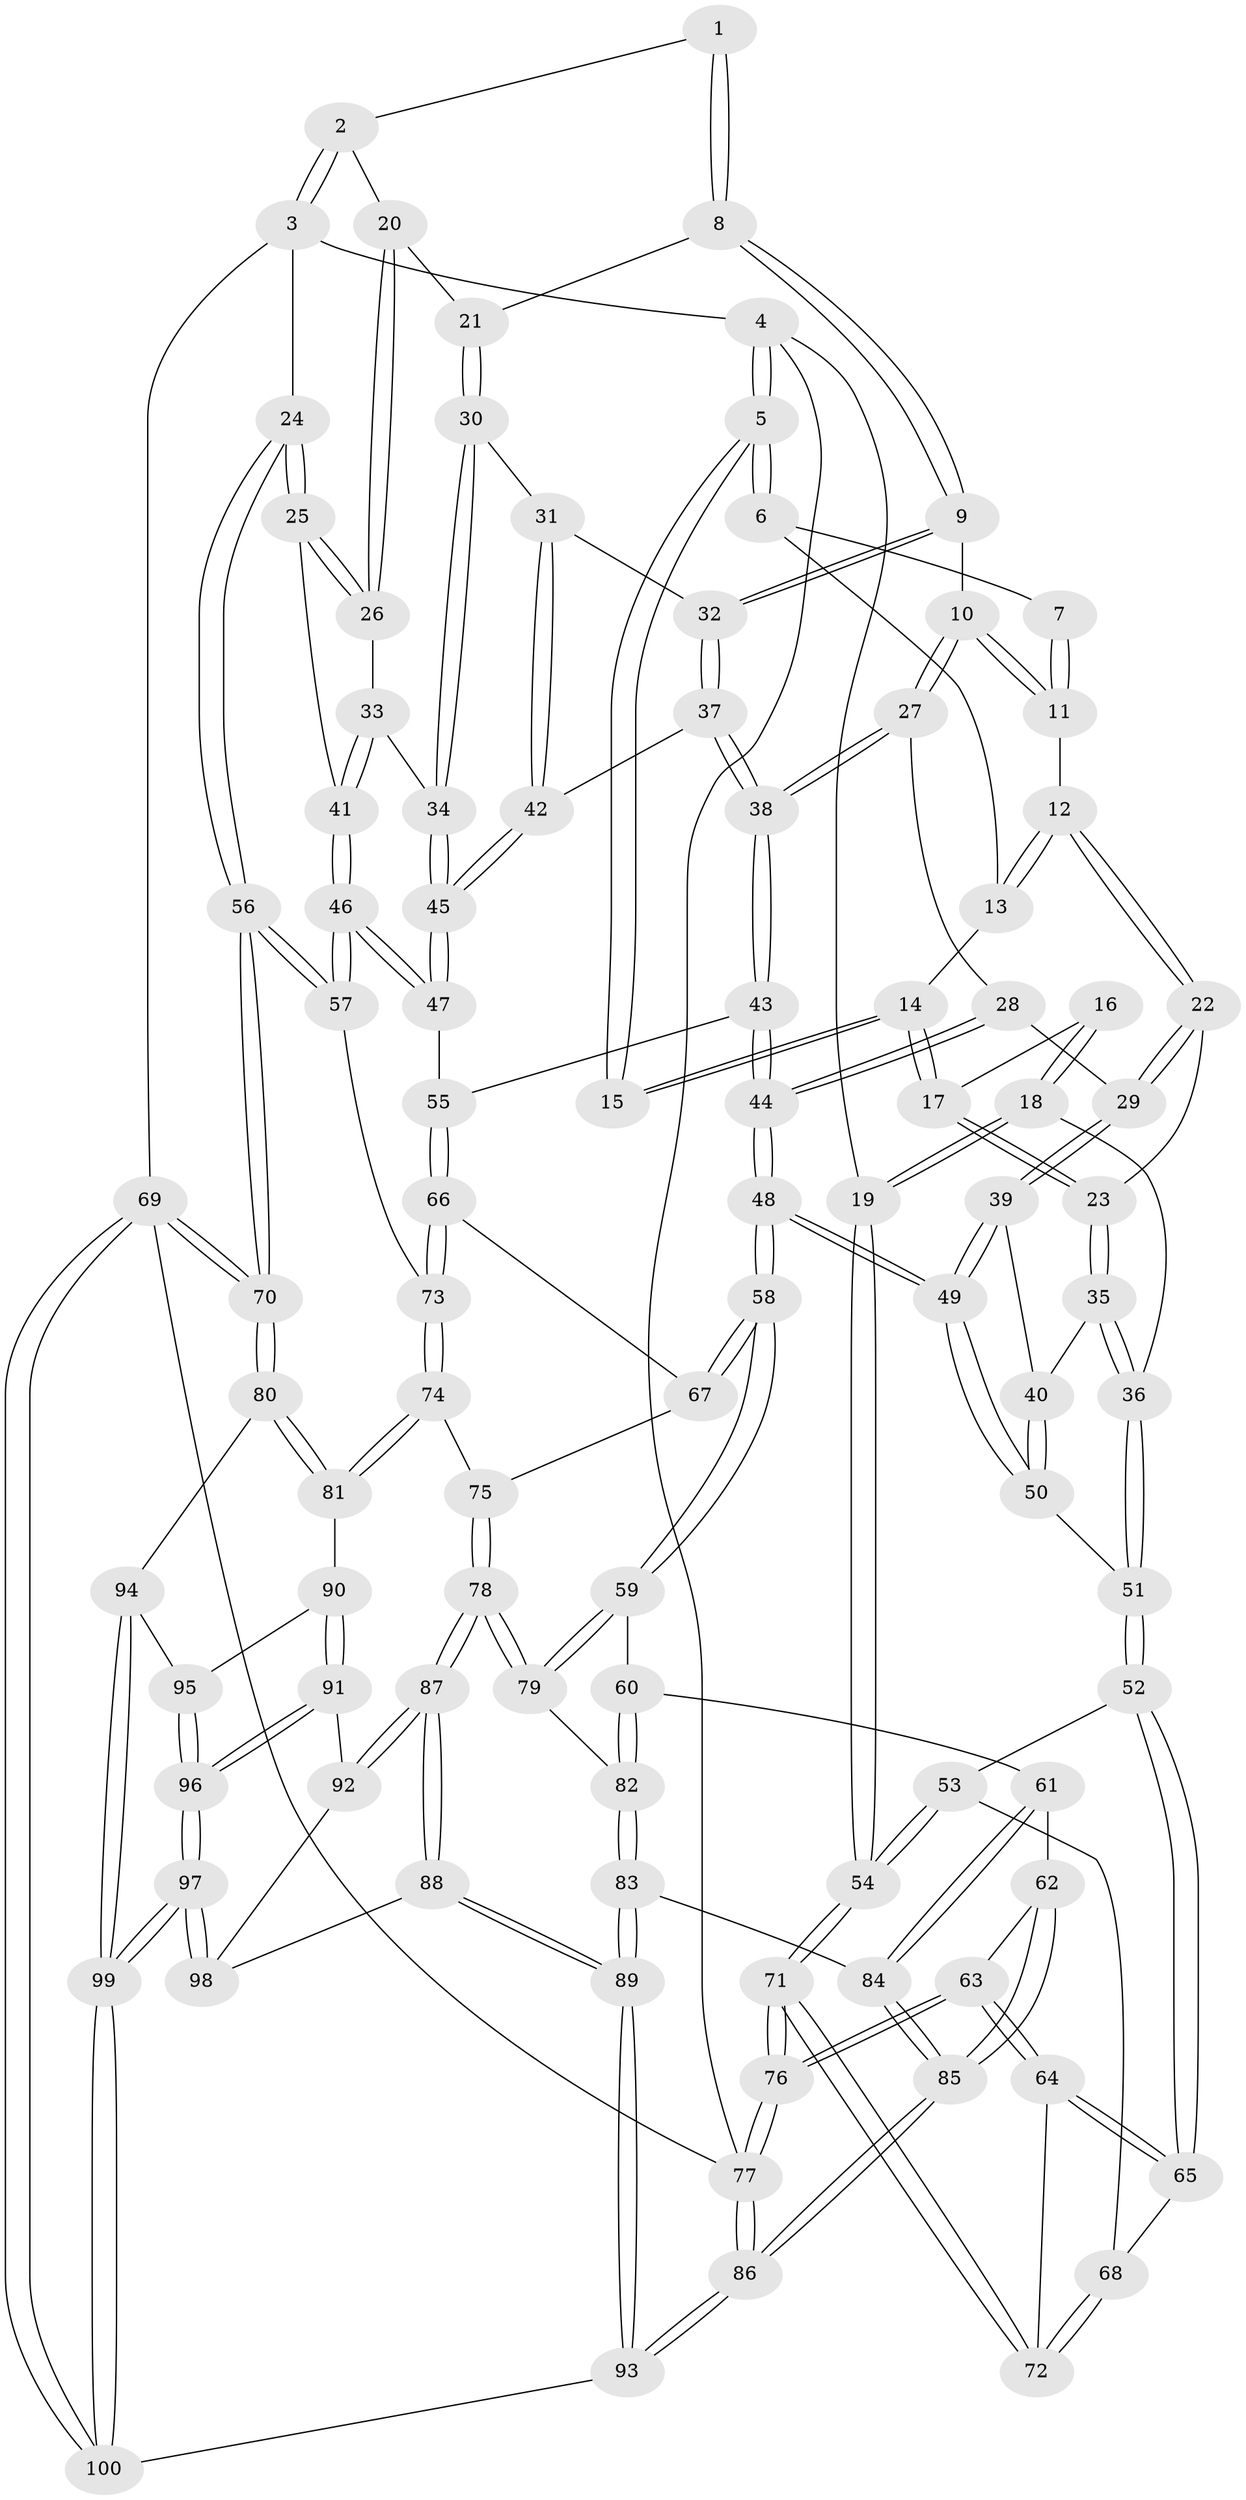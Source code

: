 // coarse degree distribution, {4: 0.32857142857142857, 9: 0.014285714285714285, 5: 0.38571428571428573, 6: 0.24285714285714285, 3: 0.02857142857142857}
// Generated by graph-tools (version 1.1) at 2025/21/03/04/25 18:21:05]
// undirected, 100 vertices, 247 edges
graph export_dot {
graph [start="1"]
  node [color=gray90,style=filled];
  1 [pos="+0.7519519389933581+0"];
  2 [pos="+1+0"];
  3 [pos="+1+0"];
  4 [pos="+0+0"];
  5 [pos="+0+0"];
  6 [pos="+0.21955081488658545+0"];
  7 [pos="+0.5414324583981179+0"];
  8 [pos="+0.6786614377391911+0.08982761070317428"];
  9 [pos="+0.6351532219958451+0.12253637772280679"];
  10 [pos="+0.5857118095322739+0.13588854574759"];
  11 [pos="+0.5184093660606093+0.07339863273071225"];
  12 [pos="+0.32842082045057186+0.06392919200552291"];
  13 [pos="+0.25806990536844365+0"];
  14 [pos="+0.14031909797905184+0.14333987245914254"];
  15 [pos="+0.06405168993960582+0.10467219774914562"];
  16 [pos="+0.06954424451778557+0.142194297683738"];
  17 [pos="+0.13868094339983292+0.1695235530700317"];
  18 [pos="+0.019910758665121216+0.27204512538369885"];
  19 [pos="+0+0.30666073095574375"];
  20 [pos="+0.8493053389318296+0.13288782494481904"];
  21 [pos="+0.7613979574160366+0.1437660450158633"];
  22 [pos="+0.3324714660698671+0.12036955570694656"];
  23 [pos="+0.13943914178484573+0.18491081462335343"];
  24 [pos="+1+0.006327945474350408"];
  25 [pos="+0.964846120594698+0.20494050720464674"];
  26 [pos="+0.8905678469509293+0.18768859102814525"];
  27 [pos="+0.5296935109336751+0.21285074203961385"];
  28 [pos="+0.40493788998228364+0.20559505600104433"];
  29 [pos="+0.34735678559154537+0.1947236440544488"];
  30 [pos="+0.7726958874895298+0.2503606564655639"];
  31 [pos="+0.7524848630970337+0.25473745118433766"];
  32 [pos="+0.6761736080914434+0.24275474216818865"];
  33 [pos="+0.8550638761583923+0.2335943554502463"];
  34 [pos="+0.7830320479895733+0.25906442270019214"];
  35 [pos="+0.12373099590096265+0.2599510910806961"];
  36 [pos="+0.11846982116299665+0.26542641995274985"];
  37 [pos="+0.6202103406014887+0.3506719203767813"];
  38 [pos="+0.5738676604132144+0.369083556232271"];
  39 [pos="+0.3447538229076855+0.19963646893113482"];
  40 [pos="+0.2886529147389737+0.22679524654461417"];
  41 [pos="+0.9190244535334626+0.3672614588628221"];
  42 [pos="+0.6703169306633551+0.35166856163040217"];
  43 [pos="+0.5428077534317131+0.42519603105231996"];
  44 [pos="+0.5200469805480167+0.44083780071564777"];
  45 [pos="+0.8179562257406814+0.3948475212841719"];
  46 [pos="+0.9123495707465306+0.48115855101533456"];
  47 [pos="+0.8883499979033167+0.46725062556319885"];
  48 [pos="+0.44846518898191695+0.49907158649031197"];
  49 [pos="+0.368276621858355+0.4250478376185054"];
  50 [pos="+0.21351355341108055+0.40503256937751686"];
  51 [pos="+0.20103190361921336+0.40619694106085585"];
  52 [pos="+0.1434331668809713+0.480440408287969"];
  53 [pos="+0.10059340637403523+0.47541601746490436"];
  54 [pos="+0+0.42667202556947914"];
  55 [pos="+0.6512395372770803+0.4774744034110072"];
  56 [pos="+1+0.5522923581088913"];
  57 [pos="+0.9518080746429736+0.5293114050492441"];
  58 [pos="+0.43886749934354236+0.5802523176789539"];
  59 [pos="+0.43505620104256565+0.588663183231993"];
  60 [pos="+0.3515979874910743+0.6380235208200289"];
  61 [pos="+0.34120056648362+0.6436192990059016"];
  62 [pos="+0.26120443440299046+0.6698710223293327"];
  63 [pos="+0.25125919266160457+0.6668536433674739"];
  64 [pos="+0.19816889481387076+0.593954688084503"];
  65 [pos="+0.16586479782516186+0.5463372399352938"];
  66 [pos="+0.6916018595262545+0.5961695905822761"];
  67 [pos="+0.6472726414228915+0.6132704447274638"];
  68 [pos="+0.05158530677672726+0.6033672233290044"];
  69 [pos="+1+1"];
  70 [pos="+1+0.9339051892814049"];
  71 [pos="+0+0.7759778746544991"];
  72 [pos="+0.01390856777698791+0.6287450707652023"];
  73 [pos="+0.8558595730509599+0.6210979052130519"];
  74 [pos="+0.8048197792603099+0.7407207762082679"];
  75 [pos="+0.6557292304271072+0.7127239245779302"];
  76 [pos="+0+0.837816203819764"];
  77 [pos="+0+1"];
  78 [pos="+0.5437129606712415+0.7653039053056733"];
  79 [pos="+0.5373304125476981+0.7591915321599135"];
  80 [pos="+0.99865124290087+0.8829479002598623"];
  81 [pos="+0.8045704350925725+0.7481769069690689"];
  82 [pos="+0.4268759507443957+0.8239416307468692"];
  83 [pos="+0.3964689673956126+0.8512224256022906"];
  84 [pos="+0.3903518089208999+0.8461992675412326"];
  85 [pos="+0.25504843984310754+0.8312059143078055"];
  86 [pos="+0.08935443253694221+1"];
  87 [pos="+0.587707766156818+0.8836600734296228"];
  88 [pos="+0.5655350687379037+0.9260628947263407"];
  89 [pos="+0.4623111986962945+1"];
  90 [pos="+0.7693465632073958+0.8227983956792796"];
  91 [pos="+0.7177709622290093+0.8554819302292938"];
  92 [pos="+0.6322715248417422+0.8769589785485746"];
  93 [pos="+0.4472670921915824+1"];
  94 [pos="+0.854203841606688+0.9349696417130967"];
  95 [pos="+0.8018398753742539+0.8686896410252448"];
  96 [pos="+0.759892749778844+1"];
  97 [pos="+0.7642306280285536+1"];
  98 [pos="+0.723349380487476+0.9887891643934534"];
  99 [pos="+0.8120303652996016+1"];
  100 [pos="+0.8198188764975519+1"];
  1 -- 2;
  1 -- 8;
  1 -- 8;
  2 -- 3;
  2 -- 3;
  2 -- 20;
  3 -- 4;
  3 -- 24;
  3 -- 69;
  4 -- 5;
  4 -- 5;
  4 -- 19;
  4 -- 77;
  5 -- 6;
  5 -- 6;
  5 -- 15;
  5 -- 15;
  6 -- 7;
  6 -- 13;
  7 -- 11;
  7 -- 11;
  8 -- 9;
  8 -- 9;
  8 -- 21;
  9 -- 10;
  9 -- 32;
  9 -- 32;
  10 -- 11;
  10 -- 11;
  10 -- 27;
  10 -- 27;
  11 -- 12;
  12 -- 13;
  12 -- 13;
  12 -- 22;
  12 -- 22;
  13 -- 14;
  14 -- 15;
  14 -- 15;
  14 -- 17;
  14 -- 17;
  16 -- 17;
  16 -- 18;
  16 -- 18;
  17 -- 23;
  17 -- 23;
  18 -- 19;
  18 -- 19;
  18 -- 36;
  19 -- 54;
  19 -- 54;
  20 -- 21;
  20 -- 26;
  20 -- 26;
  21 -- 30;
  21 -- 30;
  22 -- 23;
  22 -- 29;
  22 -- 29;
  23 -- 35;
  23 -- 35;
  24 -- 25;
  24 -- 25;
  24 -- 56;
  24 -- 56;
  25 -- 26;
  25 -- 26;
  25 -- 41;
  26 -- 33;
  27 -- 28;
  27 -- 38;
  27 -- 38;
  28 -- 29;
  28 -- 44;
  28 -- 44;
  29 -- 39;
  29 -- 39;
  30 -- 31;
  30 -- 34;
  30 -- 34;
  31 -- 32;
  31 -- 42;
  31 -- 42;
  32 -- 37;
  32 -- 37;
  33 -- 34;
  33 -- 41;
  33 -- 41;
  34 -- 45;
  34 -- 45;
  35 -- 36;
  35 -- 36;
  35 -- 40;
  36 -- 51;
  36 -- 51;
  37 -- 38;
  37 -- 38;
  37 -- 42;
  38 -- 43;
  38 -- 43;
  39 -- 40;
  39 -- 49;
  39 -- 49;
  40 -- 50;
  40 -- 50;
  41 -- 46;
  41 -- 46;
  42 -- 45;
  42 -- 45;
  43 -- 44;
  43 -- 44;
  43 -- 55;
  44 -- 48;
  44 -- 48;
  45 -- 47;
  45 -- 47;
  46 -- 47;
  46 -- 47;
  46 -- 57;
  46 -- 57;
  47 -- 55;
  48 -- 49;
  48 -- 49;
  48 -- 58;
  48 -- 58;
  49 -- 50;
  49 -- 50;
  50 -- 51;
  51 -- 52;
  51 -- 52;
  52 -- 53;
  52 -- 65;
  52 -- 65;
  53 -- 54;
  53 -- 54;
  53 -- 68;
  54 -- 71;
  54 -- 71;
  55 -- 66;
  55 -- 66;
  56 -- 57;
  56 -- 57;
  56 -- 70;
  56 -- 70;
  57 -- 73;
  58 -- 59;
  58 -- 59;
  58 -- 67;
  58 -- 67;
  59 -- 60;
  59 -- 79;
  59 -- 79;
  60 -- 61;
  60 -- 82;
  60 -- 82;
  61 -- 62;
  61 -- 84;
  61 -- 84;
  62 -- 63;
  62 -- 85;
  62 -- 85;
  63 -- 64;
  63 -- 64;
  63 -- 76;
  63 -- 76;
  64 -- 65;
  64 -- 65;
  64 -- 72;
  65 -- 68;
  66 -- 67;
  66 -- 73;
  66 -- 73;
  67 -- 75;
  68 -- 72;
  68 -- 72;
  69 -- 70;
  69 -- 70;
  69 -- 100;
  69 -- 100;
  69 -- 77;
  70 -- 80;
  70 -- 80;
  71 -- 72;
  71 -- 72;
  71 -- 76;
  71 -- 76;
  73 -- 74;
  73 -- 74;
  74 -- 75;
  74 -- 81;
  74 -- 81;
  75 -- 78;
  75 -- 78;
  76 -- 77;
  76 -- 77;
  77 -- 86;
  77 -- 86;
  78 -- 79;
  78 -- 79;
  78 -- 87;
  78 -- 87;
  79 -- 82;
  80 -- 81;
  80 -- 81;
  80 -- 94;
  81 -- 90;
  82 -- 83;
  82 -- 83;
  83 -- 84;
  83 -- 89;
  83 -- 89;
  84 -- 85;
  84 -- 85;
  85 -- 86;
  85 -- 86;
  86 -- 93;
  86 -- 93;
  87 -- 88;
  87 -- 88;
  87 -- 92;
  87 -- 92;
  88 -- 89;
  88 -- 89;
  88 -- 98;
  89 -- 93;
  89 -- 93;
  90 -- 91;
  90 -- 91;
  90 -- 95;
  91 -- 92;
  91 -- 96;
  91 -- 96;
  92 -- 98;
  93 -- 100;
  94 -- 95;
  94 -- 99;
  94 -- 99;
  95 -- 96;
  95 -- 96;
  96 -- 97;
  96 -- 97;
  97 -- 98;
  97 -- 98;
  97 -- 99;
  97 -- 99;
  99 -- 100;
  99 -- 100;
}
